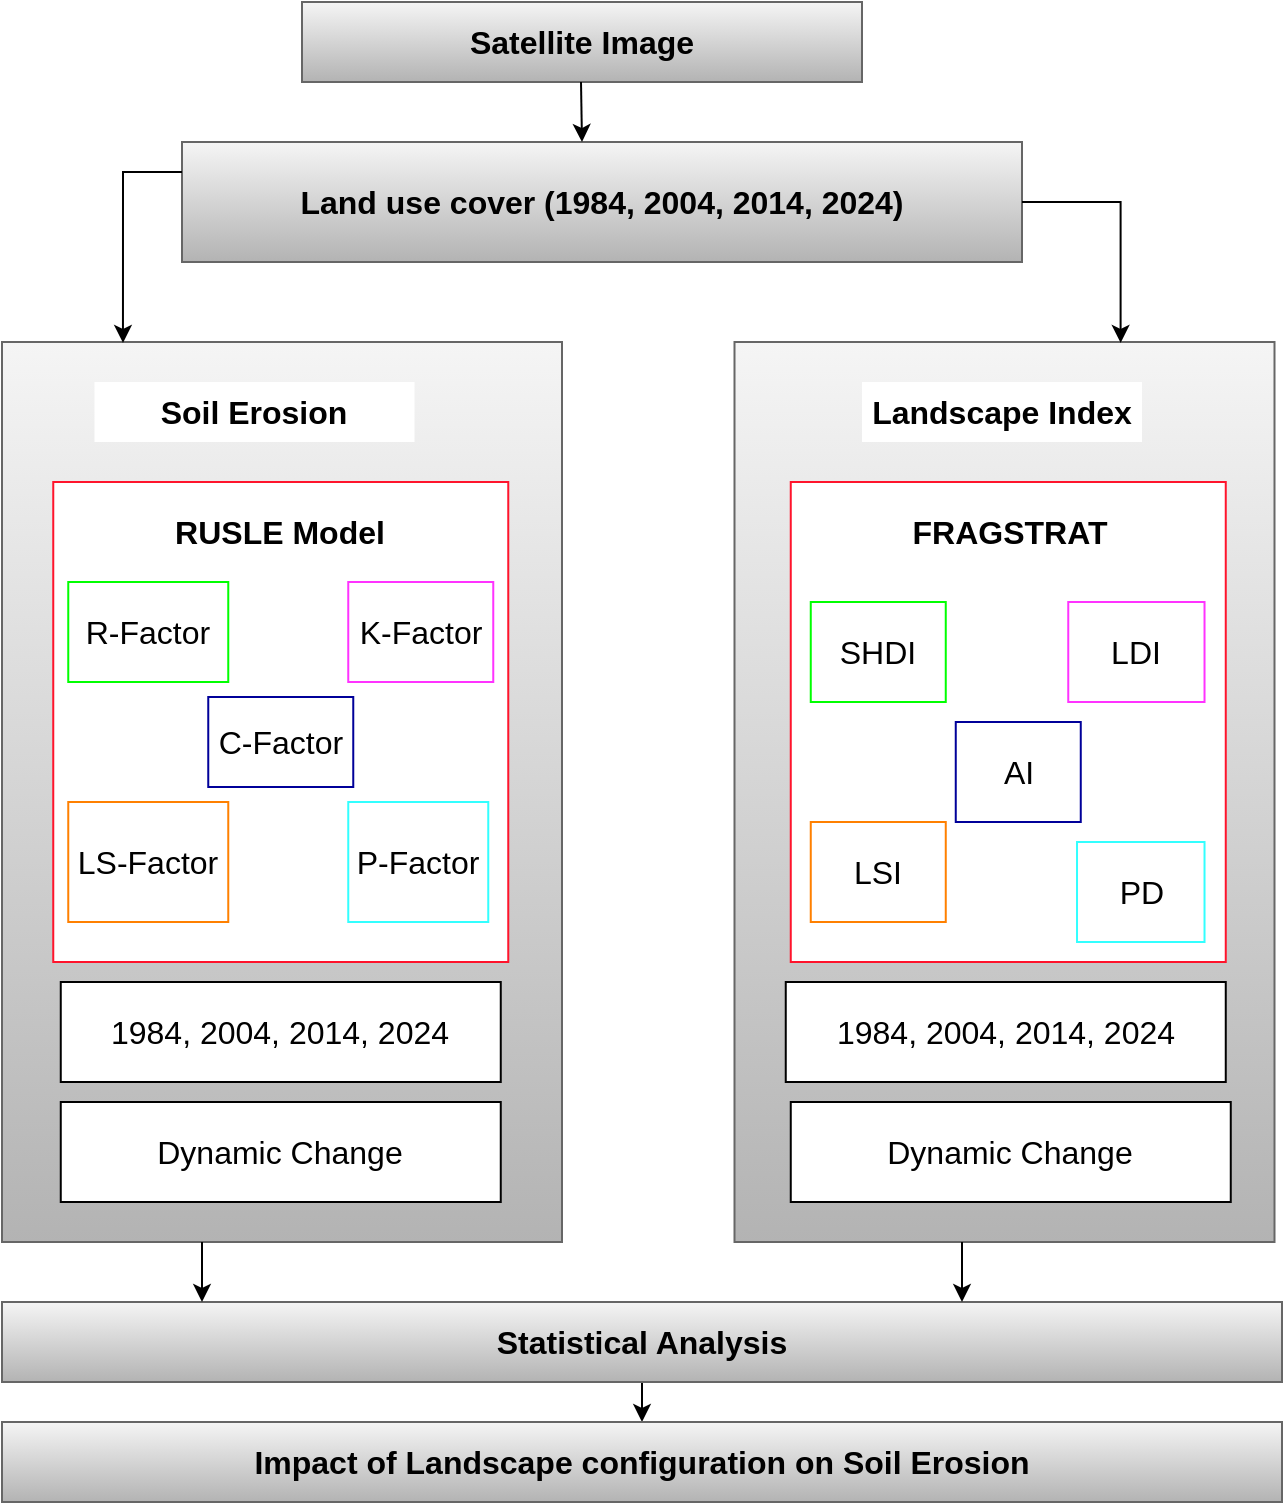 <mxfile version="25.0.3">
  <diagram name="Page-1" id="o6Z2AFFSlycS61Pjzlzi">
    <mxGraphModel dx="1032" dy="501" grid="1" gridSize="10" guides="1" tooltips="1" connect="1" arrows="1" fold="1" page="1" pageScale="1" pageWidth="1169" pageHeight="827" math="0" shadow="0">
      <root>
        <mxCell id="0" />
        <mxCell id="1" parent="0" />
        <mxCell id="_1Tu3L8d5V70J_ynRbRt-1" value="&lt;font style=&quot;font-size: 16px;&quot;&gt;&lt;b&gt;Satellite Image&lt;/b&gt;&lt;/font&gt;" style="rounded=0;whiteSpace=wrap;html=1;fillColor=#f5f5f5;gradientColor=#b3b3b3;strokeColor=#666666;shadow=0;" vertex="1" parent="1">
          <mxGeometry x="250" y="20" width="280" height="40" as="geometry" />
        </mxCell>
        <mxCell id="_1Tu3L8d5V70J_ynRbRt-2" value="&lt;b style=&quot;font-size: 16px;&quot;&gt;Land use cover (1984, 2004, 2014, 2024)&lt;/b&gt;" style="rounded=0;whiteSpace=wrap;html=1;fillColor=#f5f5f5;gradientColor=#b3b3b3;strokeColor=#666666;shadow=0;" vertex="1" parent="1">
          <mxGeometry x="190" y="90" width="420" height="60" as="geometry" />
        </mxCell>
        <mxCell id="_1Tu3L8d5V70J_ynRbRt-3" value="" style="rounded=0;whiteSpace=wrap;html=1;fillColor=#f5f5f5;gradientColor=#b3b3b3;strokeColor=#666666;shadow=0;" vertex="1" parent="1">
          <mxGeometry x="100" y="190" width="280" height="450" as="geometry" />
        </mxCell>
        <mxCell id="_1Tu3L8d5V70J_ynRbRt-5" value="&lt;font style=&quot;font-size: 16px;&quot;&gt;&lt;b&gt;Soil Erosion&lt;/b&gt;&lt;/font&gt;" style="rounded=0;whiteSpace=wrap;html=1;strokeColor=none;" vertex="1" parent="1">
          <mxGeometry x="146.25" y="210" width="160" height="30" as="geometry" />
        </mxCell>
        <mxCell id="_1Tu3L8d5V70J_ynRbRt-8" value="" style="rounded=0;whiteSpace=wrap;html=1;fillColor=#f5f5f5;gradientColor=#b3b3b3;strokeColor=#666666;shadow=0;" vertex="1" parent="1">
          <mxGeometry x="466.25" y="190" width="270" height="450" as="geometry" />
        </mxCell>
        <mxCell id="_1Tu3L8d5V70J_ynRbRt-11" value="" style="endArrow=classic;html=1;rounded=0;" edge="1" parent="1">
          <mxGeometry width="50" height="50" relative="1" as="geometry">
            <mxPoint x="389.5" y="60" as="sourcePoint" />
            <mxPoint x="390" y="90" as="targetPoint" />
          </mxGeometry>
        </mxCell>
        <mxCell id="_1Tu3L8d5V70J_ynRbRt-12" value="&lt;font style=&quot;font-size: 16px;&quot;&gt;&lt;b&gt;Landscape Index&lt;/b&gt;&lt;/font&gt;" style="rounded=0;whiteSpace=wrap;html=1;strokeColor=none;" vertex="1" parent="1">
          <mxGeometry x="530" y="210" width="140" height="30" as="geometry" />
        </mxCell>
        <mxCell id="_1Tu3L8d5V70J_ynRbRt-13" value="" style="rounded=0;whiteSpace=wrap;html=1;strokeColor=#FF142C;" vertex="1" parent="1">
          <mxGeometry x="125.63" y="260" width="227.5" height="240" as="geometry" />
        </mxCell>
        <mxCell id="_1Tu3L8d5V70J_ynRbRt-14" value="&lt;font style=&quot;font-size: 16px;&quot;&gt;&lt;b&gt;RUSLE Model&lt;/b&gt;&lt;/font&gt;" style="rounded=0;whiteSpace=wrap;html=1;strokeColor=none;" vertex="1" parent="1">
          <mxGeometry x="169.38" y="270" width="140" height="30" as="geometry" />
        </mxCell>
        <mxCell id="_1Tu3L8d5V70J_ynRbRt-15" value="&lt;font style=&quot;font-size: 16px;&quot;&gt;R-Factor&lt;/font&gt;" style="rounded=0;whiteSpace=wrap;html=1;strokeColor=#00FF00;" vertex="1" parent="1">
          <mxGeometry x="133.13" y="310" width="80" height="50" as="geometry" />
        </mxCell>
        <mxCell id="_1Tu3L8d5V70J_ynRbRt-16" value="&lt;font style=&quot;font-size: 16px;&quot;&gt;K-Factor&lt;/font&gt;" style="rounded=0;whiteSpace=wrap;html=1;strokeColor=#FF33FF;" vertex="1" parent="1">
          <mxGeometry x="273.13" y="310" width="72.5" height="50" as="geometry" />
        </mxCell>
        <mxCell id="_1Tu3L8d5V70J_ynRbRt-17" value="&lt;font style=&quot;font-size: 16px;&quot;&gt;LS-Factor&lt;/font&gt;" style="rounded=0;whiteSpace=wrap;html=1;strokeColor=#FF8000;" vertex="1" parent="1">
          <mxGeometry x="133.13" y="420" width="80" height="60" as="geometry" />
        </mxCell>
        <mxCell id="_1Tu3L8d5V70J_ynRbRt-19" value="&lt;font style=&quot;font-size: 16px;&quot;&gt;P-Factor&lt;/font&gt;" style="rounded=0;whiteSpace=wrap;html=1;strokeColor=#33FFFF;" vertex="1" parent="1">
          <mxGeometry x="273.13" y="420" width="70" height="60" as="geometry" />
        </mxCell>
        <mxCell id="_1Tu3L8d5V70J_ynRbRt-20" value="&lt;font style=&quot;font-size: 16px;&quot;&gt;C-Factor&lt;/font&gt;" style="rounded=0;whiteSpace=wrap;html=1;strokeColor=#000099;" vertex="1" parent="1">
          <mxGeometry x="203.13" y="367.5" width="72.5" height="45" as="geometry" />
        </mxCell>
        <mxCell id="_1Tu3L8d5V70J_ynRbRt-22" value="" style="rounded=0;whiteSpace=wrap;html=1;strokeColor=#FF142C;" vertex="1" parent="1">
          <mxGeometry x="494.38" y="260" width="217.5" height="240" as="geometry" />
        </mxCell>
        <mxCell id="_1Tu3L8d5V70J_ynRbRt-23" value="&lt;font style=&quot;font-size: 16px;&quot;&gt;&lt;b&gt;FRAGSTRAT&lt;/b&gt;&lt;/font&gt;" style="rounded=0;whiteSpace=wrap;html=1;strokeColor=none;" vertex="1" parent="1">
          <mxGeometry x="534.38" y="270" width="140" height="30" as="geometry" />
        </mxCell>
        <mxCell id="_1Tu3L8d5V70J_ynRbRt-24" value="&lt;font style=&quot;font-size: 16px;&quot;&gt;AI&lt;/font&gt;" style="rounded=0;whiteSpace=wrap;html=1;strokeColor=#000099;" vertex="1" parent="1">
          <mxGeometry x="576.88" y="380" width="62.5" height="50" as="geometry" />
        </mxCell>
        <mxCell id="_1Tu3L8d5V70J_ynRbRt-25" value="&lt;font style=&quot;font-size: 16px;&quot;&gt;LDI&lt;/font&gt;" style="rounded=0;whiteSpace=wrap;html=1;strokeColor=#FF33FF;" vertex="1" parent="1">
          <mxGeometry x="633.13" y="320" width="68.13" height="50" as="geometry" />
        </mxCell>
        <mxCell id="_1Tu3L8d5V70J_ynRbRt-26" value="&lt;font style=&quot;font-size: 16px;&quot;&gt;LSI&lt;/font&gt;" style="rounded=0;whiteSpace=wrap;html=1;strokeColor=#FF8000;" vertex="1" parent="1">
          <mxGeometry x="504.38" y="430" width="67.5" height="50" as="geometry" />
        </mxCell>
        <mxCell id="_1Tu3L8d5V70J_ynRbRt-27" value="&lt;span style=&quot;font-size: 16px;&quot;&gt;PD&lt;/span&gt;" style="rounded=0;whiteSpace=wrap;html=1;strokeColor=#33FFFF;" vertex="1" parent="1">
          <mxGeometry x="637.51" y="440" width="63.75" height="50" as="geometry" />
        </mxCell>
        <mxCell id="_1Tu3L8d5V70J_ynRbRt-28" value="&lt;font style=&quot;font-size: 16px;&quot;&gt;SHDI&lt;/font&gt;" style="rounded=0;whiteSpace=wrap;html=1;strokeColor=#00FF00;" vertex="1" parent="1">
          <mxGeometry x="504.38" y="320" width="67.5" height="50" as="geometry" />
        </mxCell>
        <mxCell id="_1Tu3L8d5V70J_ynRbRt-29" style="edgeStyle=orthogonalEdgeStyle;rounded=0;orthogonalLoop=1;jettySize=auto;html=1;exitX=0;exitY=0.25;exitDx=0;exitDy=0;entryX=0.216;entryY=0.001;entryDx=0;entryDy=0;entryPerimeter=0;" edge="1" parent="1" source="_1Tu3L8d5V70J_ynRbRt-2" target="_1Tu3L8d5V70J_ynRbRt-3">
          <mxGeometry relative="1" as="geometry" />
        </mxCell>
        <mxCell id="_1Tu3L8d5V70J_ynRbRt-30" style="edgeStyle=orthogonalEdgeStyle;rounded=0;orthogonalLoop=1;jettySize=auto;html=1;exitX=1;exitY=0.5;exitDx=0;exitDy=0;entryX=0.715;entryY=0.001;entryDx=0;entryDy=0;entryPerimeter=0;" edge="1" parent="1" source="_1Tu3L8d5V70J_ynRbRt-2" target="_1Tu3L8d5V70J_ynRbRt-8">
          <mxGeometry relative="1" as="geometry" />
        </mxCell>
        <mxCell id="_1Tu3L8d5V70J_ynRbRt-31" value="&lt;font style=&quot;font-size: 16px;&quot;&gt;1984,&amp;nbsp;&lt;/font&gt;&lt;span style=&quot;font-size: 16px; background-color: initial;&quot;&gt;2004, 2014, 2024&lt;/span&gt;" style="rounded=0;whiteSpace=wrap;html=1;" vertex="1" parent="1">
          <mxGeometry x="129.38" y="510" width="220" height="50" as="geometry" />
        </mxCell>
        <mxCell id="_1Tu3L8d5V70J_ynRbRt-32" value="&lt;span style=&quot;font-size: 16px;&quot;&gt;Dynamic Change&lt;/span&gt;" style="rounded=0;whiteSpace=wrap;html=1;" vertex="1" parent="1">
          <mxGeometry x="129.38" y="570" width="220" height="50" as="geometry" />
        </mxCell>
        <mxCell id="_1Tu3L8d5V70J_ynRbRt-33" value="&lt;font style=&quot;font-size: 16px;&quot;&gt;1984,&amp;nbsp;&lt;/font&gt;&lt;span style=&quot;font-size: 16px; background-color: initial;&quot;&gt;2004, 2014, 2024&lt;/span&gt;" style="rounded=0;whiteSpace=wrap;html=1;" vertex="1" parent="1">
          <mxGeometry x="491.88" y="510" width="220" height="50" as="geometry" />
        </mxCell>
        <mxCell id="_1Tu3L8d5V70J_ynRbRt-34" value="&lt;span style=&quot;font-size: 16px;&quot;&gt;Dynamic Change&lt;/span&gt;" style="rounded=0;whiteSpace=wrap;html=1;" vertex="1" parent="1">
          <mxGeometry x="494.38" y="570" width="220" height="50" as="geometry" />
        </mxCell>
        <mxCell id="_1Tu3L8d5V70J_ynRbRt-37" style="edgeStyle=orthogonalEdgeStyle;rounded=0;orthogonalLoop=1;jettySize=auto;html=1;exitX=0.5;exitY=1;exitDx=0;exitDy=0;entryX=0.5;entryY=0;entryDx=0;entryDy=0;" edge="1" parent="1" source="_1Tu3L8d5V70J_ynRbRt-35" target="_1Tu3L8d5V70J_ynRbRt-36">
          <mxGeometry relative="1" as="geometry" />
        </mxCell>
        <mxCell id="_1Tu3L8d5V70J_ynRbRt-35" value="&lt;span style=&quot;font-size: 16px;&quot;&gt;&lt;b&gt;Statistical Analysis&lt;/b&gt;&lt;/span&gt;" style="rounded=0;whiteSpace=wrap;html=1;fillColor=#f5f5f5;gradientColor=#b3b3b3;strokeColor=#666666;" vertex="1" parent="1">
          <mxGeometry x="100" y="670" width="640" height="40" as="geometry" />
        </mxCell>
        <mxCell id="_1Tu3L8d5V70J_ynRbRt-36" value="&lt;span style=&quot;font-size: 16px;&quot;&gt;&lt;b&gt;Impact of Landscape configuration on Soil Erosion&lt;/b&gt;&lt;/span&gt;" style="rounded=0;whiteSpace=wrap;html=1;fillColor=#f5f5f5;gradientColor=#b3b3b3;strokeColor=#666666;" vertex="1" parent="1">
          <mxGeometry x="100" y="730" width="640" height="40" as="geometry" />
        </mxCell>
        <mxCell id="_1Tu3L8d5V70J_ynRbRt-39" value="" style="endArrow=classic;html=1;rounded=0;" edge="1" parent="1">
          <mxGeometry width="50" height="50" relative="1" as="geometry">
            <mxPoint x="200" y="640" as="sourcePoint" />
            <mxPoint x="200" y="670" as="targetPoint" />
          </mxGeometry>
        </mxCell>
        <mxCell id="_1Tu3L8d5V70J_ynRbRt-40" value="" style="endArrow=classic;html=1;rounded=0;" edge="1" parent="1">
          <mxGeometry width="50" height="50" relative="1" as="geometry">
            <mxPoint x="580" y="640" as="sourcePoint" />
            <mxPoint x="580" y="670" as="targetPoint" />
          </mxGeometry>
        </mxCell>
      </root>
    </mxGraphModel>
  </diagram>
</mxfile>
